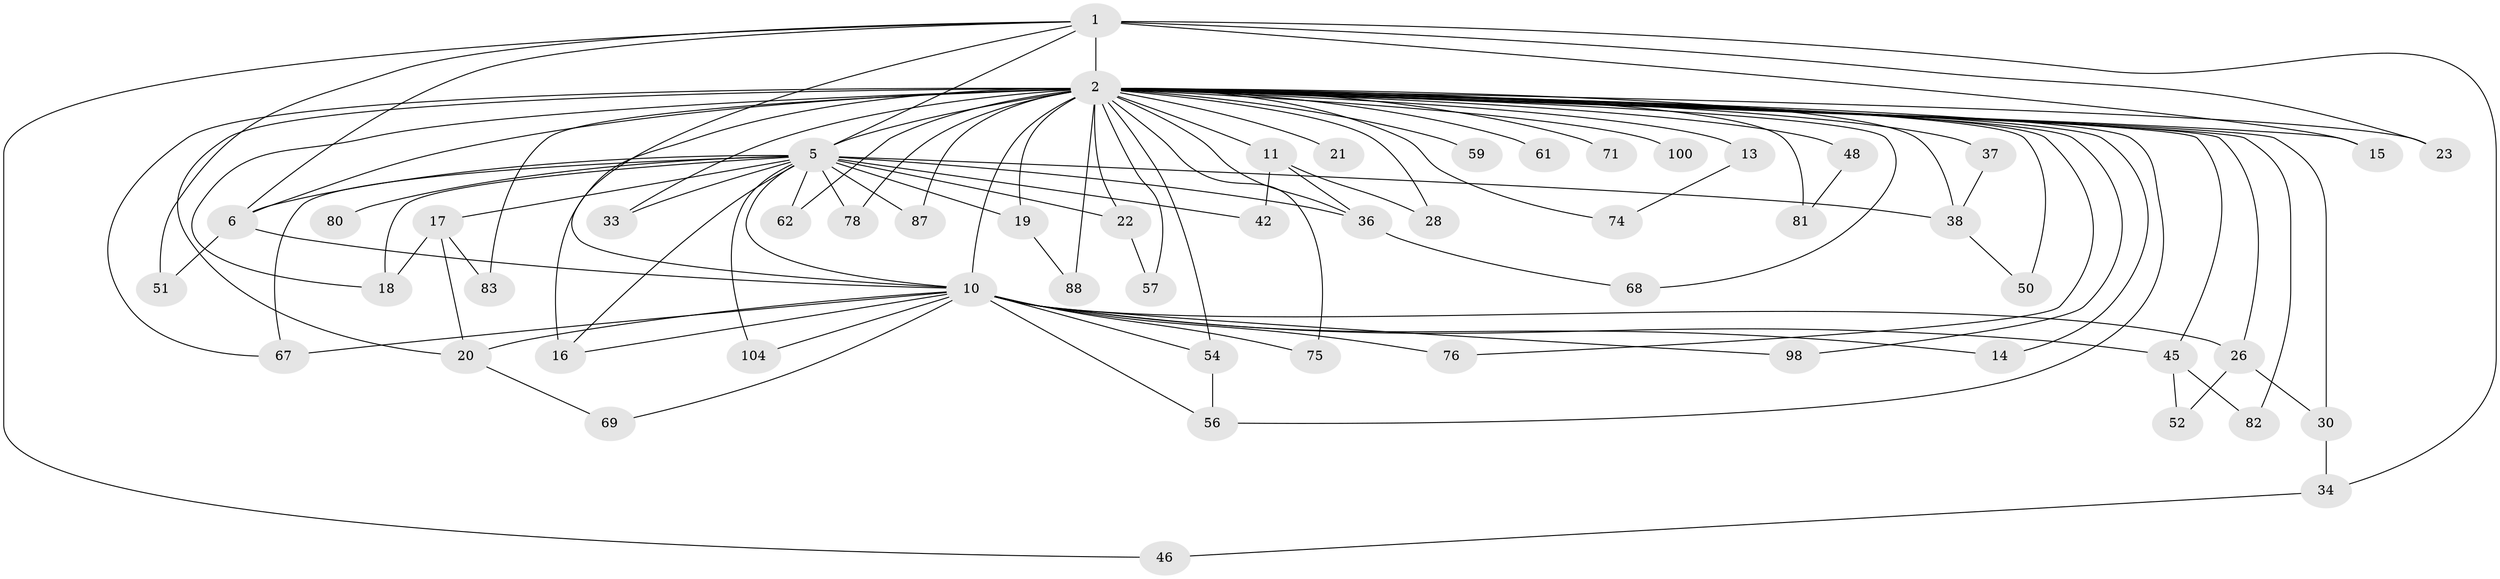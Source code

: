 // original degree distribution, {14: 0.018018018018018018, 25: 0.009009009009009009, 31: 0.009009009009009009, 21: 0.009009009009009009, 11: 0.009009009009009009, 19: 0.009009009009009009, 26: 0.009009009009009009, 28: 0.009009009009009009, 29: 0.009009009009009009, 5: 0.05405405405405406, 8: 0.009009009009009009, 3: 0.1981981981981982, 2: 0.5315315315315315, 4: 0.10810810810810811, 6: 0.009009009009009009}
// Generated by graph-tools (version 1.1) at 2025/13/03/09/25 04:13:56]
// undirected, 55 vertices, 106 edges
graph export_dot {
graph [start="1"]
  node [color=gray90,style=filled];
  1;
  2 [super="+107+4+9+3+66+32+91+41+60+7"];
  5 [super="+8+31+12+40+47"];
  6 [super="+27"];
  10;
  11;
  13;
  14;
  15;
  16 [super="+102+39"];
  17;
  18;
  19;
  20;
  21;
  22 [super="+111"];
  23 [super="+24"];
  26;
  28;
  30 [super="+53"];
  33;
  34;
  36 [super="+64"];
  37;
  38 [super="+43"];
  42;
  45;
  46;
  48;
  50;
  51;
  52;
  54 [super="+77"];
  56 [super="+109"];
  57;
  59;
  61;
  62;
  67 [super="+72"];
  68;
  69;
  71;
  74;
  75 [super="+93"];
  76;
  78;
  80;
  81 [super="+85"];
  82;
  83;
  87;
  88 [super="+103"];
  98;
  100;
  104;
  1 -- 2 [weight=5];
  1 -- 5 [weight=2];
  1 -- 6;
  1 -- 10;
  1 -- 15;
  1 -- 23;
  1 -- 34;
  1 -- 46;
  1 -- 51;
  2 -- 5 [weight=14];
  2 -- 6 [weight=6];
  2 -- 10 [weight=8];
  2 -- 37 [weight=2];
  2 -- 61 [weight=2];
  2 -- 62;
  2 -- 88 [weight=3];
  2 -- 71 [weight=2];
  2 -- 11 [weight=2];
  2 -- 75 [weight=2];
  2 -- 16 [weight=3];
  2 -- 83;
  2 -- 22;
  2 -- 28;
  2 -- 45;
  2 -- 59 [weight=2];
  2 -- 76;
  2 -- 19;
  2 -- 87;
  2 -- 33;
  2 -- 98;
  2 -- 36;
  2 -- 100;
  2 -- 48 [weight=2];
  2 -- 56;
  2 -- 74;
  2 -- 13 [weight=2];
  2 -- 14;
  2 -- 18;
  2 -- 82;
  2 -- 20;
  2 -- 21 [weight=2];
  2 -- 23 [weight=4];
  2 -- 26;
  2 -- 30 [weight=2];
  2 -- 38 [weight=2];
  2 -- 68;
  2 -- 50 [weight=2];
  2 -- 54 [weight=2];
  2 -- 81 [weight=3];
  2 -- 67;
  2 -- 78;
  2 -- 15;
  2 -- 57;
  5 -- 6 [weight=2];
  5 -- 10 [weight=6];
  5 -- 67 [weight=2];
  5 -- 78;
  5 -- 16;
  5 -- 17;
  5 -- 18 [weight=2];
  5 -- 22 [weight=2];
  5 -- 87;
  5 -- 36;
  5 -- 104;
  5 -- 42;
  5 -- 62;
  5 -- 80;
  5 -- 33;
  5 -- 19;
  5 -- 38;
  6 -- 10;
  6 -- 51;
  10 -- 14;
  10 -- 16;
  10 -- 20;
  10 -- 26;
  10 -- 45;
  10 -- 54;
  10 -- 67;
  10 -- 69;
  10 -- 76;
  10 -- 98;
  10 -- 104;
  10 -- 75;
  10 -- 56;
  11 -- 28;
  11 -- 42;
  11 -- 36;
  13 -- 74;
  17 -- 18;
  17 -- 20;
  17 -- 83;
  19 -- 88;
  20 -- 69;
  22 -- 57;
  26 -- 30;
  26 -- 52;
  30 -- 34;
  34 -- 46;
  36 -- 68;
  37 -- 38;
  38 -- 50;
  45 -- 52;
  45 -- 82;
  48 -- 81;
  54 -- 56;
}
